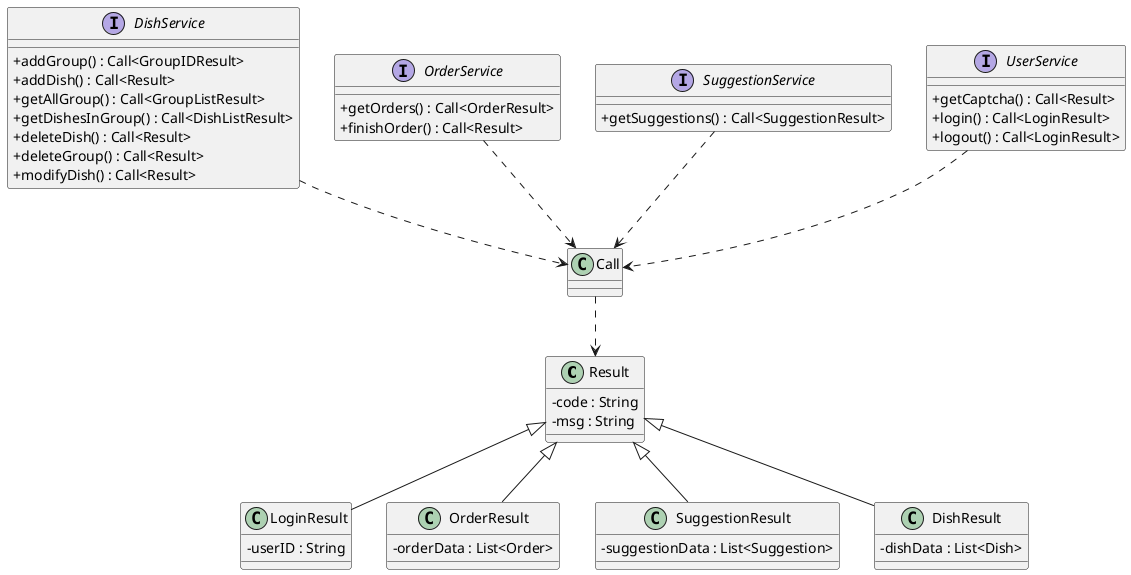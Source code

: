 @startuml
'https://plantuml.com/class-diagram
skinparam classAttributeIconSize 0

class Result{
    -code : String
    -msg : String
}

class LoginResult{
    -userID : String
}

class OrderResult{
    -orderData : List<Order>
}

class SuggestionResult{
    -suggestionData : List<Suggestion>
}

class DishResult{
    -dishData : List<Dish>
}

Result <|-- LoginResult
Result <|-- OrderResult
Result <|-- DishResult
Result <|-- SuggestionResult

interface DishService{
    +addGroup() : Call<GroupIDResult>
    +addDish() : Call<Result>
    +getAllGroup() : Call<GroupListResult>
    +getDishesInGroup() : Call<DishListResult>
    +deleteDish() : Call<Result>
    +deleteGroup() : Call<Result>
    +modifyDish() : Call<Result>
}

interface OrderService{
    +getOrders() : Call<OrderResult>
    +finishOrder() : Call<Result>
}

interface SuggestionService{
    +getSuggestions() : Call<SuggestionResult>
}

interface UserService{
    +getCaptcha() : Call<Result>
    +login() : Call<LoginResult>
    +logout() : Call<LoginResult>
}

Call ..> Result
SuggestionService ..> Call
DishService ..> Call
OrderService ..> Call
UserService ..> Call


@enduml
